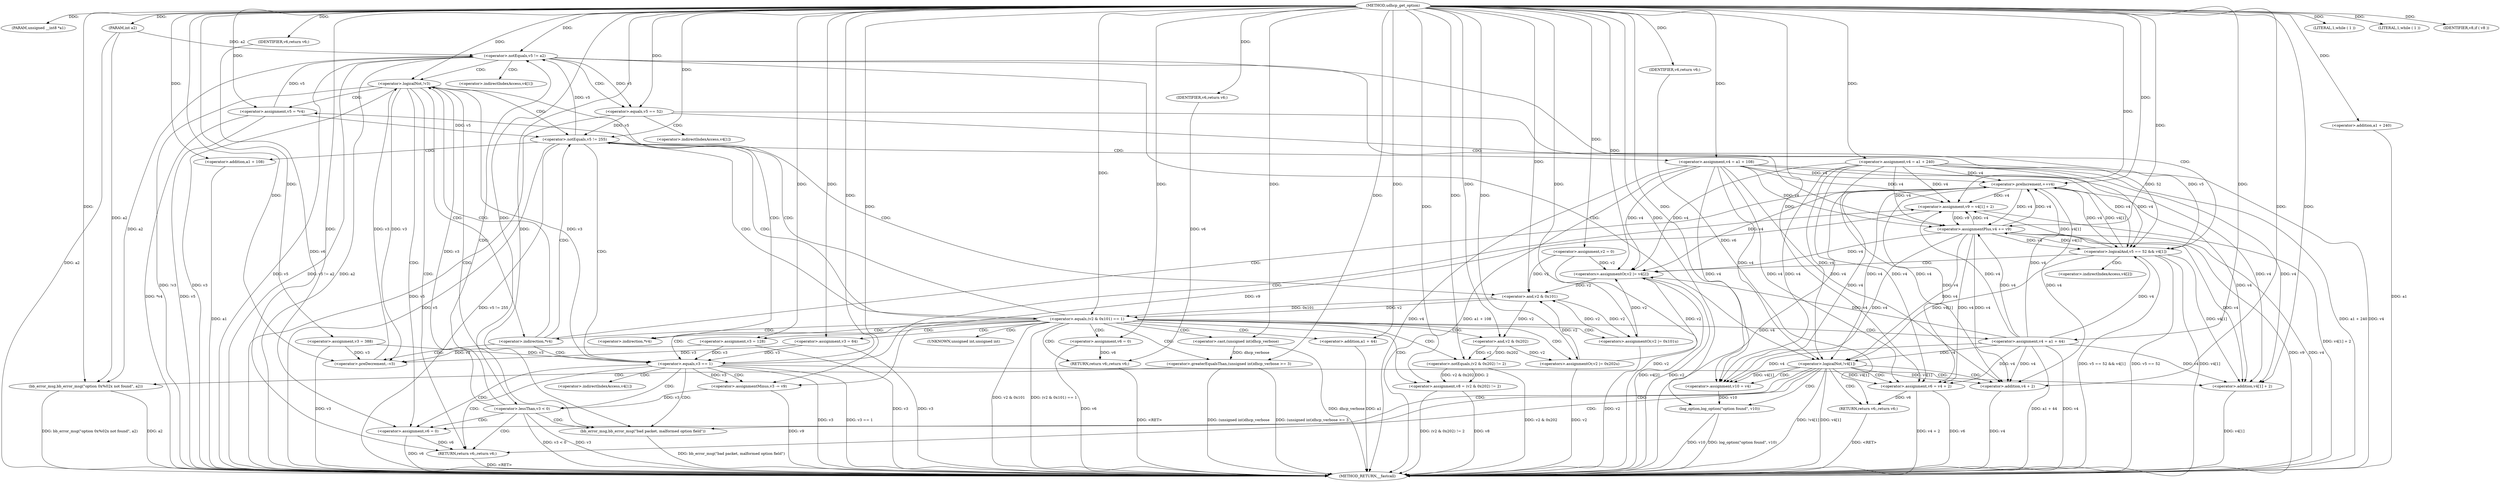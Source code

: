 digraph udhcp_get_option {  
"1000109" [label = "(METHOD,udhcp_get_option)" ]
"1000284" [label = "(METHOD_RETURN,__fastcall)" ]
"1000110" [label = "(PARAM,unsigned __int8 *a1)" ]
"1000111" [label = "(PARAM,int a2)" ]
"1000121" [label = "(<operator>.assignment,v2 = 0)" ]
"1000124" [label = "(<operator>.assignment,v3 = 388)" ]
"1000127" [label = "(<operator>.assignment,v4 = a1 + 240)" ]
"1000129" [label = "(<operator>.addition,a1 + 240)" ]
"1000133" [label = "(LITERAL,1,while ( 1 ))" ]
"1000136" [label = "(LITERAL,1,while ( 1 ))" ]
"1000138" [label = "(<operator>.assignment,v5 = *v4)" ]
"1000146" [label = "(<operator>.preDecrement,--v3)" ]
"1000148" [label = "(<operator>.preIncrement,++v4)" ]
"1000152" [label = "(<operator>.logicalNot,!v3)" ]
"1000156" [label = "(<operator>.notEquals,v5 != 255)" ]
"1000160" [label = "(<operator>.assignment,v4 = a1 + 108)" ]
"1000162" [label = "(<operator>.addition,a1 + 108)" ]
"1000166" [label = "(<operator>.equals,(v2 & 0x101) == 1)" ]
"1000167" [label = "(<operator>.and,v2 & 0x101)" ]
"1000172" [label = "(<operators>.assignmentOr,v2 |= 0x101u)" ]
"1000175" [label = "(<operator>.assignment,v3 = 128)" ]
"1000180" [label = "(<operator>.assignment,v8 = (v2 & 0x202) != 2)" ]
"1000182" [label = "(<operator>.notEquals,(v2 & 0x202) != 2)" ]
"1000183" [label = "(<operator>.and,v2 & 0x202)" ]
"1000187" [label = "(<operators>.assignmentOr,v2 |= 0x202u)" ]
"1000191" [label = "(IDENTIFIER,v8,if ( v8 ))" ]
"1000193" [label = "(<operator>.assignment,v6 = 0)" ]
"1000197" [label = "(<operator>.greaterEqualsThan,(unsigned int)dhcp_verbose >= 3)" ]
"1000198" [label = "(<operator>.cast,(unsigned int)dhcp_verbose)" ]
"1000202" [label = "(bb_error_msg,bb_error_msg(\"option 0x%02x not found\", a2))" ]
"1000205" [label = "(RETURN,return v6;,return v6;)" ]
"1000206" [label = "(IDENTIFIER,v6,return v6;)" ]
"1000207" [label = "(<operator>.assignment,v4 = a1 + 44)" ]
"1000209" [label = "(<operator>.addition,a1 + 44)" ]
"1000212" [label = "(<operator>.assignment,v3 = 64)" ]
"1000216" [label = "(<operator>.equals,v3 == 1)" ]
"1000220" [label = "(<operator>.assignment,v9 = v4[1] + 2)" ]
"1000222" [label = "(<operator>.addition,v4[1] + 2)" ]
"1000227" [label = "(<operator>.assignmentMinus,v3 -= v9)" ]
"1000231" [label = "(<operator>.lessThan,v3 < 0)" ]
"1000236" [label = "(<operator>.notEquals,v5 != a2)" ]
"1000241" [label = "(<operator>.logicalAnd,v5 == 52 && v4[1])" ]
"1000242" [label = "(<operator>.equals,v5 == 52)" ]
"1000248" [label = "(<operators>.assignmentOr,v2 |= v4[2])" ]
"1000253" [label = "(<operator>.assignmentPlus,v4 += v9)" ]
"1000258" [label = "(<operator>.logicalNot,!v4[1])" ]
"1000264" [label = "(<operator>.assignment,v6 = 0)" ]
"1000267" [label = "(bb_error_msg,bb_error_msg(\"bad packet, malformed option field\"))" ]
"1000269" [label = "(RETURN,return v6;,return v6;)" ]
"1000270" [label = "(IDENTIFIER,v6,return v6;)" ]
"1000271" [label = "(<operator>.assignment,v10 = v4)" ]
"1000274" [label = "(<operator>.assignment,v6 = v4 + 2)" ]
"1000276" [label = "(<operator>.addition,v4 + 2)" ]
"1000279" [label = "(log_option,log_option(\"option found\", v10))" ]
"1000282" [label = "(RETURN,return v6;,return v6;)" ]
"1000283" [label = "(IDENTIFIER,v6,return v6;)" ]
"1000140" [label = "(<operator>.indirection,*v4)" ]
"1000143" [label = "(<operator>.indirection,*v4)" ]
"1000199" [label = "(UNKNOWN,unsigned int,unsigned int)" ]
"1000223" [label = "(<operator>.indirectIndexAccess,v4[1])" ]
"1000245" [label = "(<operator>.indirectIndexAccess,v4[1])" ]
"1000250" [label = "(<operator>.indirectIndexAccess,v4[2])" ]
"1000259" [label = "(<operator>.indirectIndexAccess,v4[1])" ]
  "1000205" -> "1000284"  [ label = "DDG: <RET>"] 
  "1000156" -> "1000284"  [ label = "DDG: v5 != 255"] 
  "1000160" -> "1000284"  [ label = "DDG: a1 + 108"] 
  "1000180" -> "1000284"  [ label = "DDG: v8"] 
  "1000166" -> "1000284"  [ label = "DDG: v2 & 0x101"] 
  "1000242" -> "1000284"  [ label = "DDG: v5"] 
  "1000160" -> "1000284"  [ label = "DDG: v4"] 
  "1000267" -> "1000284"  [ label = "DDG: bb_error_msg(\"bad packet, malformed option field\")"] 
  "1000193" -> "1000284"  [ label = "DDG: v6"] 
  "1000198" -> "1000284"  [ label = "DDG: dhcp_verbose"] 
  "1000127" -> "1000284"  [ label = "DDG: v4"] 
  "1000138" -> "1000284"  [ label = "DDG: v5"] 
  "1000162" -> "1000284"  [ label = "DDG: a1"] 
  "1000222" -> "1000284"  [ label = "DDG: v4[1]"] 
  "1000166" -> "1000284"  [ label = "DDG: (v2 & 0x101) == 1"] 
  "1000258" -> "1000284"  [ label = "DDG: v4[1]"] 
  "1000264" -> "1000284"  [ label = "DDG: v6"] 
  "1000121" -> "1000284"  [ label = "DDG: v2"] 
  "1000258" -> "1000284"  [ label = "DDG: !v4[1]"] 
  "1000212" -> "1000284"  [ label = "DDG: v3"] 
  "1000156" -> "1000284"  [ label = "DDG: v5"] 
  "1000216" -> "1000284"  [ label = "DDG: v3"] 
  "1000227" -> "1000284"  [ label = "DDG: v9"] 
  "1000152" -> "1000284"  [ label = "DDG: !v3"] 
  "1000129" -> "1000284"  [ label = "DDG: a1"] 
  "1000241" -> "1000284"  [ label = "DDG: v5 == 52 && v4[1]"] 
  "1000248" -> "1000284"  [ label = "DDG: v4[2]"] 
  "1000182" -> "1000284"  [ label = "DDG: v2 & 0x202"] 
  "1000152" -> "1000284"  [ label = "DDG: v3"] 
  "1000148" -> "1000284"  [ label = "DDG: v4"] 
  "1000180" -> "1000284"  [ label = "DDG: (v2 & 0x202) != 2"] 
  "1000202" -> "1000284"  [ label = "DDG: a2"] 
  "1000236" -> "1000284"  [ label = "DDG: v5 != a2"] 
  "1000236" -> "1000284"  [ label = "DDG: v5"] 
  "1000276" -> "1000284"  [ label = "DDG: v4"] 
  "1000231" -> "1000284"  [ label = "DDG: v3"] 
  "1000253" -> "1000284"  [ label = "DDG: v9"] 
  "1000220" -> "1000284"  [ label = "DDG: v4[1] + 2"] 
  "1000279" -> "1000284"  [ label = "DDG: log_option(\"option found\", v10)"] 
  "1000274" -> "1000284"  [ label = "DDG: v6"] 
  "1000248" -> "1000284"  [ label = "DDG: v2"] 
  "1000231" -> "1000284"  [ label = "DDG: v3 < 0"] 
  "1000197" -> "1000284"  [ label = "DDG: (unsigned int)dhcp_verbose"] 
  "1000207" -> "1000284"  [ label = "DDG: a1 + 44"] 
  "1000187" -> "1000284"  [ label = "DDG: v2"] 
  "1000207" -> "1000284"  [ label = "DDG: v4"] 
  "1000279" -> "1000284"  [ label = "DDG: v10"] 
  "1000124" -> "1000284"  [ label = "DDG: v3"] 
  "1000241" -> "1000284"  [ label = "DDG: v5 == 52"] 
  "1000175" -> "1000284"  [ label = "DDG: v3"] 
  "1000138" -> "1000284"  [ label = "DDG: *v4"] 
  "1000216" -> "1000284"  [ label = "DDG: v3 == 1"] 
  "1000172" -> "1000284"  [ label = "DDG: v2"] 
  "1000127" -> "1000284"  [ label = "DDG: a1 + 240"] 
  "1000209" -> "1000284"  [ label = "DDG: a1"] 
  "1000236" -> "1000284"  [ label = "DDG: a2"] 
  "1000253" -> "1000284"  [ label = "DDG: v4"] 
  "1000111" -> "1000284"  [ label = "DDG: a2"] 
  "1000274" -> "1000284"  [ label = "DDG: v4 + 2"] 
  "1000202" -> "1000284"  [ label = "DDG: bb_error_msg(\"option 0x%02x not found\", a2)"] 
  "1000197" -> "1000284"  [ label = "DDG: (unsigned int)dhcp_verbose >= 3"] 
  "1000241" -> "1000284"  [ label = "DDG: v4[1]"] 
  "1000282" -> "1000284"  [ label = "DDG: <RET>"] 
  "1000269" -> "1000284"  [ label = "DDG: <RET>"] 
  "1000109" -> "1000110"  [ label = "DDG: "] 
  "1000109" -> "1000111"  [ label = "DDG: "] 
  "1000109" -> "1000121"  [ label = "DDG: "] 
  "1000109" -> "1000124"  [ label = "DDG: "] 
  "1000109" -> "1000127"  [ label = "DDG: "] 
  "1000109" -> "1000129"  [ label = "DDG: "] 
  "1000109" -> "1000133"  [ label = "DDG: "] 
  "1000109" -> "1000136"  [ label = "DDG: "] 
  "1000109" -> "1000138"  [ label = "DDG: "] 
  "1000212" -> "1000146"  [ label = "DDG: v3"] 
  "1000152" -> "1000146"  [ label = "DDG: v3"] 
  "1000124" -> "1000146"  [ label = "DDG: v3"] 
  "1000175" -> "1000146"  [ label = "DDG: v3"] 
  "1000109" -> "1000146"  [ label = "DDG: "] 
  "1000160" -> "1000148"  [ label = "DDG: v4"] 
  "1000127" -> "1000148"  [ label = "DDG: v4"] 
  "1000207" -> "1000148"  [ label = "DDG: v4"] 
  "1000253" -> "1000148"  [ label = "DDG: v4"] 
  "1000241" -> "1000148"  [ label = "DDG: v4[1]"] 
  "1000109" -> "1000148"  [ label = "DDG: "] 
  "1000146" -> "1000152"  [ label = "DDG: v3"] 
  "1000231" -> "1000152"  [ label = "DDG: v3"] 
  "1000109" -> "1000152"  [ label = "DDG: "] 
  "1000242" -> "1000156"  [ label = "DDG: v5"] 
  "1000138" -> "1000156"  [ label = "DDG: v5"] 
  "1000109" -> "1000156"  [ label = "DDG: "] 
  "1000109" -> "1000160"  [ label = "DDG: "] 
  "1000109" -> "1000162"  [ label = "DDG: "] 
  "1000167" -> "1000166"  [ label = "DDG: v2"] 
  "1000167" -> "1000166"  [ label = "DDG: 0x101"] 
  "1000121" -> "1000167"  [ label = "DDG: v2"] 
  "1000248" -> "1000167"  [ label = "DDG: v2"] 
  "1000187" -> "1000167"  [ label = "DDG: v2"] 
  "1000172" -> "1000167"  [ label = "DDG: v2"] 
  "1000109" -> "1000167"  [ label = "DDG: "] 
  "1000109" -> "1000166"  [ label = "DDG: "] 
  "1000109" -> "1000172"  [ label = "DDG: "] 
  "1000167" -> "1000172"  [ label = "DDG: v2"] 
  "1000109" -> "1000175"  [ label = "DDG: "] 
  "1000182" -> "1000180"  [ label = "DDG: v2 & 0x202"] 
  "1000182" -> "1000180"  [ label = "DDG: 2"] 
  "1000109" -> "1000180"  [ label = "DDG: "] 
  "1000183" -> "1000182"  [ label = "DDG: v2"] 
  "1000183" -> "1000182"  [ label = "DDG: 0x202"] 
  "1000167" -> "1000183"  [ label = "DDG: v2"] 
  "1000109" -> "1000183"  [ label = "DDG: "] 
  "1000109" -> "1000182"  [ label = "DDG: "] 
  "1000109" -> "1000187"  [ label = "DDG: "] 
  "1000183" -> "1000187"  [ label = "DDG: v2"] 
  "1000109" -> "1000191"  [ label = "DDG: "] 
  "1000109" -> "1000193"  [ label = "DDG: "] 
  "1000198" -> "1000197"  [ label = "DDG: dhcp_verbose"] 
  "1000109" -> "1000198"  [ label = "DDG: "] 
  "1000109" -> "1000197"  [ label = "DDG: "] 
  "1000109" -> "1000202"  [ label = "DDG: "] 
  "1000236" -> "1000202"  [ label = "DDG: a2"] 
  "1000111" -> "1000202"  [ label = "DDG: a2"] 
  "1000206" -> "1000205"  [ label = "DDG: v6"] 
  "1000193" -> "1000205"  [ label = "DDG: v6"] 
  "1000109" -> "1000206"  [ label = "DDG: "] 
  "1000109" -> "1000207"  [ label = "DDG: "] 
  "1000109" -> "1000209"  [ label = "DDG: "] 
  "1000109" -> "1000212"  [ label = "DDG: "] 
  "1000212" -> "1000216"  [ label = "DDG: v3"] 
  "1000152" -> "1000216"  [ label = "DDG: v3"] 
  "1000124" -> "1000216"  [ label = "DDG: v3"] 
  "1000175" -> "1000216"  [ label = "DDG: v3"] 
  "1000109" -> "1000216"  [ label = "DDG: "] 
  "1000160" -> "1000220"  [ label = "DDG: v4"] 
  "1000127" -> "1000220"  [ label = "DDG: v4"] 
  "1000148" -> "1000220"  [ label = "DDG: v4"] 
  "1000207" -> "1000220"  [ label = "DDG: v4"] 
  "1000253" -> "1000220"  [ label = "DDG: v4"] 
  "1000241" -> "1000220"  [ label = "DDG: v4[1]"] 
  "1000109" -> "1000220"  [ label = "DDG: "] 
  "1000160" -> "1000222"  [ label = "DDG: v4"] 
  "1000127" -> "1000222"  [ label = "DDG: v4"] 
  "1000148" -> "1000222"  [ label = "DDG: v4"] 
  "1000207" -> "1000222"  [ label = "DDG: v4"] 
  "1000253" -> "1000222"  [ label = "DDG: v4"] 
  "1000241" -> "1000222"  [ label = "DDG: v4[1]"] 
  "1000109" -> "1000222"  [ label = "DDG: "] 
  "1000220" -> "1000227"  [ label = "DDG: v9"] 
  "1000109" -> "1000227"  [ label = "DDG: "] 
  "1000216" -> "1000227"  [ label = "DDG: v3"] 
  "1000227" -> "1000231"  [ label = "DDG: v3"] 
  "1000109" -> "1000231"  [ label = "DDG: "] 
  "1000138" -> "1000236"  [ label = "DDG: v5"] 
  "1000156" -> "1000236"  [ label = "DDG: v5"] 
  "1000109" -> "1000236"  [ label = "DDG: "] 
  "1000111" -> "1000236"  [ label = "DDG: a2"] 
  "1000242" -> "1000241"  [ label = "DDG: v5"] 
  "1000242" -> "1000241"  [ label = "DDG: 52"] 
  "1000236" -> "1000242"  [ label = "DDG: v5"] 
  "1000109" -> "1000242"  [ label = "DDG: "] 
  "1000160" -> "1000241"  [ label = "DDG: v4"] 
  "1000127" -> "1000241"  [ label = "DDG: v4"] 
  "1000148" -> "1000241"  [ label = "DDG: v4"] 
  "1000207" -> "1000241"  [ label = "DDG: v4"] 
  "1000253" -> "1000241"  [ label = "DDG: v4"] 
  "1000160" -> "1000248"  [ label = "DDG: v4"] 
  "1000127" -> "1000248"  [ label = "DDG: v4"] 
  "1000148" -> "1000248"  [ label = "DDG: v4"] 
  "1000207" -> "1000248"  [ label = "DDG: v4"] 
  "1000253" -> "1000248"  [ label = "DDG: v4"] 
  "1000121" -> "1000248"  [ label = "DDG: v2"] 
  "1000187" -> "1000248"  [ label = "DDG: v2"] 
  "1000172" -> "1000248"  [ label = "DDG: v2"] 
  "1000109" -> "1000248"  [ label = "DDG: "] 
  "1000109" -> "1000253"  [ label = "DDG: "] 
  "1000220" -> "1000253"  [ label = "DDG: v9"] 
  "1000160" -> "1000253"  [ label = "DDG: v4"] 
  "1000127" -> "1000253"  [ label = "DDG: v4"] 
  "1000148" -> "1000253"  [ label = "DDG: v4"] 
  "1000207" -> "1000253"  [ label = "DDG: v4"] 
  "1000241" -> "1000253"  [ label = "DDG: v4[1]"] 
  "1000160" -> "1000258"  [ label = "DDG: v4"] 
  "1000127" -> "1000258"  [ label = "DDG: v4"] 
  "1000148" -> "1000258"  [ label = "DDG: v4"] 
  "1000207" -> "1000258"  [ label = "DDG: v4"] 
  "1000253" -> "1000258"  [ label = "DDG: v4"] 
  "1000241" -> "1000258"  [ label = "DDG: v4[1]"] 
  "1000109" -> "1000264"  [ label = "DDG: "] 
  "1000109" -> "1000267"  [ label = "DDG: "] 
  "1000270" -> "1000269"  [ label = "DDG: v6"] 
  "1000264" -> "1000269"  [ label = "DDG: v6"] 
  "1000109" -> "1000270"  [ label = "DDG: "] 
  "1000160" -> "1000271"  [ label = "DDG: v4"] 
  "1000127" -> "1000271"  [ label = "DDG: v4"] 
  "1000258" -> "1000271"  [ label = "DDG: v4[1]"] 
  "1000148" -> "1000271"  [ label = "DDG: v4"] 
  "1000207" -> "1000271"  [ label = "DDG: v4"] 
  "1000253" -> "1000271"  [ label = "DDG: v4"] 
  "1000109" -> "1000271"  [ label = "DDG: "] 
  "1000258" -> "1000274"  [ label = "DDG: v4[1]"] 
  "1000109" -> "1000274"  [ label = "DDG: "] 
  "1000160" -> "1000274"  [ label = "DDG: v4"] 
  "1000127" -> "1000274"  [ label = "DDG: v4"] 
  "1000148" -> "1000274"  [ label = "DDG: v4"] 
  "1000207" -> "1000274"  [ label = "DDG: v4"] 
  "1000253" -> "1000274"  [ label = "DDG: v4"] 
  "1000258" -> "1000276"  [ label = "DDG: v4[1]"] 
  "1000109" -> "1000276"  [ label = "DDG: "] 
  "1000160" -> "1000276"  [ label = "DDG: v4"] 
  "1000127" -> "1000276"  [ label = "DDG: v4"] 
  "1000148" -> "1000276"  [ label = "DDG: v4"] 
  "1000207" -> "1000276"  [ label = "DDG: v4"] 
  "1000253" -> "1000276"  [ label = "DDG: v4"] 
  "1000109" -> "1000279"  [ label = "DDG: "] 
  "1000271" -> "1000279"  [ label = "DDG: v10"] 
  "1000283" -> "1000282"  [ label = "DDG: v6"] 
  "1000274" -> "1000282"  [ label = "DDG: v6"] 
  "1000109" -> "1000283"  [ label = "DDG: "] 
  "1000143" -> "1000152"  [ label = "CDG: "] 
  "1000143" -> "1000148"  [ label = "CDG: "] 
  "1000143" -> "1000146"  [ label = "CDG: "] 
  "1000143" -> "1000216"  [ label = "CDG: "] 
  "1000143" -> "1000156"  [ label = "CDG: "] 
  "1000152" -> "1000269"  [ label = "CDG: "] 
  "1000152" -> "1000267"  [ label = "CDG: "] 
  "1000152" -> "1000264"  [ label = "CDG: "] 
  "1000152" -> "1000143"  [ label = "CDG: "] 
  "1000152" -> "1000140"  [ label = "CDG: "] 
  "1000152" -> "1000138"  [ label = "CDG: "] 
  "1000152" -> "1000156"  [ label = "CDG: "] 
  "1000156" -> "1000167"  [ label = "CDG: "] 
  "1000156" -> "1000166"  [ label = "CDG: "] 
  "1000156" -> "1000162"  [ label = "CDG: "] 
  "1000156" -> "1000216"  [ label = "CDG: "] 
  "1000156" -> "1000160"  [ label = "CDG: "] 
  "1000166" -> "1000175"  [ label = "CDG: "] 
  "1000166" -> "1000172"  [ label = "CDG: "] 
  "1000166" -> "1000187"  [ label = "CDG: "] 
  "1000166" -> "1000183"  [ label = "CDG: "] 
  "1000166" -> "1000182"  [ label = "CDG: "] 
  "1000166" -> "1000180"  [ label = "CDG: "] 
  "1000166" -> "1000207"  [ label = "CDG: "] 
  "1000166" -> "1000205"  [ label = "CDG: "] 
  "1000166" -> "1000199"  [ label = "CDG: "] 
  "1000166" -> "1000198"  [ label = "CDG: "] 
  "1000166" -> "1000197"  [ label = "CDG: "] 
  "1000166" -> "1000193"  [ label = "CDG: "] 
  "1000166" -> "1000212"  [ label = "CDG: "] 
  "1000166" -> "1000209"  [ label = "CDG: "] 
  "1000166" -> "1000216"  [ label = "CDG: "] 
  "1000166" -> "1000143"  [ label = "CDG: "] 
  "1000166" -> "1000140"  [ label = "CDG: "] 
  "1000166" -> "1000138"  [ label = "CDG: "] 
  "1000166" -> "1000156"  [ label = "CDG: "] 
  "1000197" -> "1000202"  [ label = "CDG: "] 
  "1000216" -> "1000223"  [ label = "CDG: "] 
  "1000216" -> "1000222"  [ label = "CDG: "] 
  "1000216" -> "1000220"  [ label = "CDG: "] 
  "1000216" -> "1000231"  [ label = "CDG: "] 
  "1000216" -> "1000227"  [ label = "CDG: "] 
  "1000216" -> "1000269"  [ label = "CDG: "] 
  "1000216" -> "1000267"  [ label = "CDG: "] 
  "1000216" -> "1000264"  [ label = "CDG: "] 
  "1000231" -> "1000236"  [ label = "CDG: "] 
  "1000231" -> "1000269"  [ label = "CDG: "] 
  "1000231" -> "1000267"  [ label = "CDG: "] 
  "1000231" -> "1000264"  [ label = "CDG: "] 
  "1000236" -> "1000253"  [ label = "CDG: "] 
  "1000236" -> "1000242"  [ label = "CDG: "] 
  "1000236" -> "1000241"  [ label = "CDG: "] 
  "1000236" -> "1000259"  [ label = "CDG: "] 
  "1000236" -> "1000258"  [ label = "CDG: "] 
  "1000236" -> "1000152"  [ label = "CDG: "] 
  "1000241" -> "1000250"  [ label = "CDG: "] 
  "1000241" -> "1000248"  [ label = "CDG: "] 
  "1000242" -> "1000245"  [ label = "CDG: "] 
  "1000258" -> "1000271"  [ label = "CDG: "] 
  "1000258" -> "1000269"  [ label = "CDG: "] 
  "1000258" -> "1000267"  [ label = "CDG: "] 
  "1000258" -> "1000264"  [ label = "CDG: "] 
  "1000258" -> "1000282"  [ label = "CDG: "] 
  "1000258" -> "1000279"  [ label = "CDG: "] 
  "1000258" -> "1000276"  [ label = "CDG: "] 
  "1000258" -> "1000274"  [ label = "CDG: "] 
}
